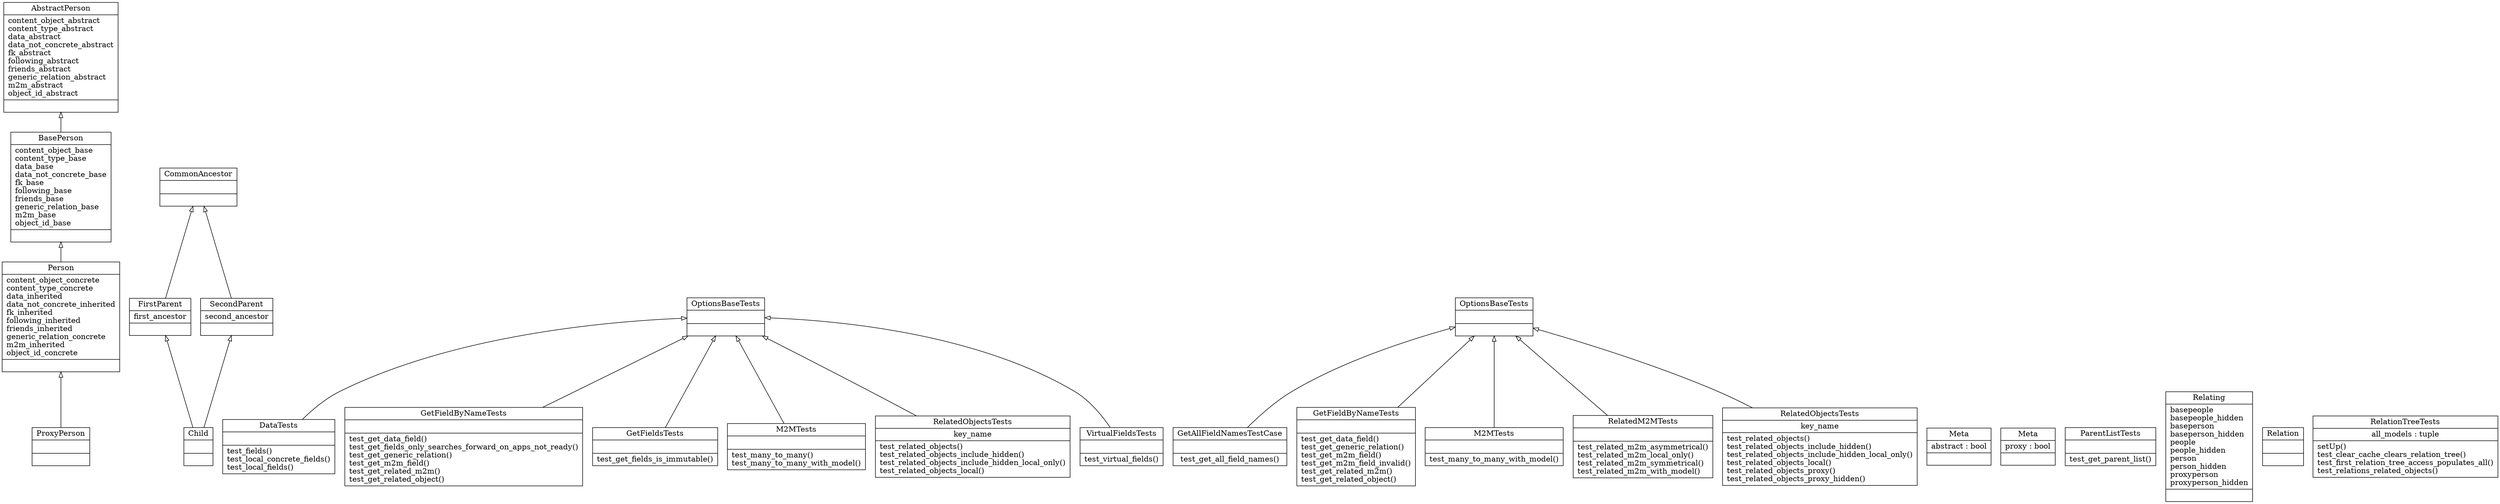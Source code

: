 digraph "classes_39" {
rankdir=BT
charset="utf-8"
"model_meta.models.AbstractPerson" [color="black", fontcolor="black", label=<{AbstractPerson|content_object_abstract<br ALIGN="LEFT"/>content_type_abstract<br ALIGN="LEFT"/>data_abstract<br ALIGN="LEFT"/>data_not_concrete_abstract<br ALIGN="LEFT"/>fk_abstract<br ALIGN="LEFT"/>following_abstract<br ALIGN="LEFT"/>friends_abstract<br ALIGN="LEFT"/>generic_relation_abstract<br ALIGN="LEFT"/>m2m_abstract<br ALIGN="LEFT"/>object_id_abstract<br ALIGN="LEFT"/>|}>, shape="record", style="solid"];
"model_meta.models.BasePerson" [color="black", fontcolor="black", label=<{BasePerson|content_object_base<br ALIGN="LEFT"/>content_type_base<br ALIGN="LEFT"/>data_base<br ALIGN="LEFT"/>data_not_concrete_base<br ALIGN="LEFT"/>fk_base<br ALIGN="LEFT"/>following_base<br ALIGN="LEFT"/>friends_base<br ALIGN="LEFT"/>generic_relation_base<br ALIGN="LEFT"/>m2m_base<br ALIGN="LEFT"/>object_id_base<br ALIGN="LEFT"/>|}>, shape="record", style="solid"];
"model_meta.models.Child" [color="black", fontcolor="black", label=<{Child|<br ALIGN="LEFT"/>|}>, shape="record", style="solid"];
"model_meta.models.CommonAncestor" [color="black", fontcolor="black", label=<{CommonAncestor|<br ALIGN="LEFT"/>|}>, shape="record", style="solid"];
"model_meta.tests.DataTests" [color="black", fontcolor="black", label=<{DataTests|<br ALIGN="LEFT"/>|test_fields()<br ALIGN="LEFT"/>test_local_concrete_fields()<br ALIGN="LEFT"/>test_local_fields()<br ALIGN="LEFT"/>}>, shape="record", style="solid"];
"model_meta.models.FirstParent" [color="black", fontcolor="black", label=<{FirstParent|first_ancestor<br ALIGN="LEFT"/>|}>, shape="record", style="solid"];
"model_meta.test_legacy.GetAllFieldNamesTestCase" [color="black", fontcolor="black", label=<{GetAllFieldNamesTestCase|<br ALIGN="LEFT"/>|test_get_all_field_names()<br ALIGN="LEFT"/>}>, shape="record", style="solid"];
"model_meta.tests.GetFieldByNameTests" [color="black", fontcolor="black", label=<{GetFieldByNameTests|<br ALIGN="LEFT"/>|test_get_data_field()<br ALIGN="LEFT"/>test_get_fields_only_searches_forward_on_apps_not_ready()<br ALIGN="LEFT"/>test_get_generic_relation()<br ALIGN="LEFT"/>test_get_m2m_field()<br ALIGN="LEFT"/>test_get_related_m2m()<br ALIGN="LEFT"/>test_get_related_object()<br ALIGN="LEFT"/>}>, shape="record", style="solid"];
"model_meta.test_legacy.GetFieldByNameTests" [color="black", fontcolor="black", label=<{GetFieldByNameTests|<br ALIGN="LEFT"/>|test_get_data_field()<br ALIGN="LEFT"/>test_get_generic_relation()<br ALIGN="LEFT"/>test_get_m2m_field()<br ALIGN="LEFT"/>test_get_m2m_field_invalid()<br ALIGN="LEFT"/>test_get_related_m2m()<br ALIGN="LEFT"/>test_get_related_object()<br ALIGN="LEFT"/>}>, shape="record", style="solid"];
"model_meta.tests.GetFieldsTests" [color="black", fontcolor="black", label=<{GetFieldsTests|<br ALIGN="LEFT"/>|test_get_fields_is_immutable()<br ALIGN="LEFT"/>}>, shape="record", style="solid"];
"model_meta.tests.M2MTests" [color="black", fontcolor="black", label=<{M2MTests|<br ALIGN="LEFT"/>|test_many_to_many()<br ALIGN="LEFT"/>test_many_to_many_with_model()<br ALIGN="LEFT"/>}>, shape="record", style="solid"];
"model_meta.test_legacy.M2MTests" [color="black", fontcolor="black", label=<{M2MTests|<br ALIGN="LEFT"/>|test_many_to_many_with_model()<br ALIGN="LEFT"/>}>, shape="record", style="solid"];
"model_meta.models.AbstractPerson.Meta" [color="black", fontcolor="black", label=<{Meta|abstract : bool<br ALIGN="LEFT"/>|}>, shape="record", style="solid"];
"model_meta.models.ProxyPerson.Meta" [color="black", fontcolor="black", label=<{Meta|proxy : bool<br ALIGN="LEFT"/>|}>, shape="record", style="solid"];
"model_meta.tests.OptionsBaseTests" [color="black", fontcolor="black", label=<{OptionsBaseTests|<br ALIGN="LEFT"/>|}>, shape="record", style="solid"];
"model_meta.test_legacy.OptionsBaseTests" [color="black", fontcolor="black", label=<{OptionsBaseTests|<br ALIGN="LEFT"/>|}>, shape="record", style="solid"];
"model_meta.tests.ParentListTests" [color="black", fontcolor="black", label=<{ParentListTests|<br ALIGN="LEFT"/>|test_get_parent_list()<br ALIGN="LEFT"/>}>, shape="record", style="solid"];
"model_meta.models.Person" [color="black", fontcolor="black", label=<{Person|content_object_concrete<br ALIGN="LEFT"/>content_type_concrete<br ALIGN="LEFT"/>data_inherited<br ALIGN="LEFT"/>data_not_concrete_inherited<br ALIGN="LEFT"/>fk_inherited<br ALIGN="LEFT"/>following_inherited<br ALIGN="LEFT"/>friends_inherited<br ALIGN="LEFT"/>generic_relation_concrete<br ALIGN="LEFT"/>m2m_inherited<br ALIGN="LEFT"/>object_id_concrete<br ALIGN="LEFT"/>|}>, shape="record", style="solid"];
"model_meta.models.ProxyPerson" [color="black", fontcolor="black", label=<{ProxyPerson|<br ALIGN="LEFT"/>|}>, shape="record", style="solid"];
"model_meta.test_legacy.RelatedM2MTests" [color="black", fontcolor="black", label=<{RelatedM2MTests|<br ALIGN="LEFT"/>|test_related_m2m_asymmetrical()<br ALIGN="LEFT"/>test_related_m2m_local_only()<br ALIGN="LEFT"/>test_related_m2m_symmetrical()<br ALIGN="LEFT"/>test_related_m2m_with_model()<br ALIGN="LEFT"/>}>, shape="record", style="solid"];
"model_meta.tests.RelatedObjectsTests" [color="black", fontcolor="black", label=<{RelatedObjectsTests|key_name<br ALIGN="LEFT"/>|test_related_objects()<br ALIGN="LEFT"/>test_related_objects_include_hidden()<br ALIGN="LEFT"/>test_related_objects_include_hidden_local_only()<br ALIGN="LEFT"/>test_related_objects_local()<br ALIGN="LEFT"/>}>, shape="record", style="solid"];
"model_meta.test_legacy.RelatedObjectsTests" [color="black", fontcolor="black", label=<{RelatedObjectsTests|key_name<br ALIGN="LEFT"/>|test_related_objects()<br ALIGN="LEFT"/>test_related_objects_include_hidden()<br ALIGN="LEFT"/>test_related_objects_include_hidden_local_only()<br ALIGN="LEFT"/>test_related_objects_local()<br ALIGN="LEFT"/>test_related_objects_proxy()<br ALIGN="LEFT"/>test_related_objects_proxy_hidden()<br ALIGN="LEFT"/>}>, shape="record", style="solid"];
"model_meta.models.Relating" [color="black", fontcolor="black", label=<{Relating|basepeople<br ALIGN="LEFT"/>basepeople_hidden<br ALIGN="LEFT"/>baseperson<br ALIGN="LEFT"/>baseperson_hidden<br ALIGN="LEFT"/>people<br ALIGN="LEFT"/>people_hidden<br ALIGN="LEFT"/>person<br ALIGN="LEFT"/>person_hidden<br ALIGN="LEFT"/>proxyperson<br ALIGN="LEFT"/>proxyperson_hidden<br ALIGN="LEFT"/>|}>, shape="record", style="solid"];
"model_meta.models.Relation" [color="black", fontcolor="black", label=<{Relation|<br ALIGN="LEFT"/>|}>, shape="record", style="solid"];
"model_meta.tests.RelationTreeTests" [color="black", fontcolor="black", label=<{RelationTreeTests|all_models : tuple<br ALIGN="LEFT"/>|setUp()<br ALIGN="LEFT"/>test_clear_cache_clears_relation_tree()<br ALIGN="LEFT"/>test_first_relation_tree_access_populates_all()<br ALIGN="LEFT"/>test_relations_related_objects()<br ALIGN="LEFT"/>}>, shape="record", style="solid"];
"model_meta.models.SecondParent" [color="black", fontcolor="black", label=<{SecondParent|second_ancestor<br ALIGN="LEFT"/>|}>, shape="record", style="solid"];
"model_meta.tests.VirtualFieldsTests" [color="black", fontcolor="black", label=<{VirtualFieldsTests|<br ALIGN="LEFT"/>|test_virtual_fields()<br ALIGN="LEFT"/>}>, shape="record", style="solid"];
"model_meta.models.BasePerson" -> "model_meta.models.AbstractPerson" [arrowhead="empty", arrowtail="none"];
"model_meta.models.Child" -> "model_meta.models.FirstParent" [arrowhead="empty", arrowtail="none"];
"model_meta.models.Child" -> "model_meta.models.SecondParent" [arrowhead="empty", arrowtail="none"];
"model_meta.models.FirstParent" -> "model_meta.models.CommonAncestor" [arrowhead="empty", arrowtail="none"];
"model_meta.models.Person" -> "model_meta.models.BasePerson" [arrowhead="empty", arrowtail="none"];
"model_meta.models.ProxyPerson" -> "model_meta.models.Person" [arrowhead="empty", arrowtail="none"];
"model_meta.models.SecondParent" -> "model_meta.models.CommonAncestor" [arrowhead="empty", arrowtail="none"];
"model_meta.test_legacy.GetAllFieldNamesTestCase" -> "model_meta.test_legacy.OptionsBaseTests" [arrowhead="empty", arrowtail="none"];
"model_meta.test_legacy.GetFieldByNameTests" -> "model_meta.test_legacy.OptionsBaseTests" [arrowhead="empty", arrowtail="none"];
"model_meta.test_legacy.M2MTests" -> "model_meta.test_legacy.OptionsBaseTests" [arrowhead="empty", arrowtail="none"];
"model_meta.test_legacy.RelatedM2MTests" -> "model_meta.test_legacy.OptionsBaseTests" [arrowhead="empty", arrowtail="none"];
"model_meta.test_legacy.RelatedObjectsTests" -> "model_meta.test_legacy.OptionsBaseTests" [arrowhead="empty", arrowtail="none"];
"model_meta.tests.DataTests" -> "model_meta.tests.OptionsBaseTests" [arrowhead="empty", arrowtail="none"];
"model_meta.tests.GetFieldByNameTests" -> "model_meta.tests.OptionsBaseTests" [arrowhead="empty", arrowtail="none"];
"model_meta.tests.GetFieldsTests" -> "model_meta.tests.OptionsBaseTests" [arrowhead="empty", arrowtail="none"];
"model_meta.tests.M2MTests" -> "model_meta.tests.OptionsBaseTests" [arrowhead="empty", arrowtail="none"];
"model_meta.tests.RelatedObjectsTests" -> "model_meta.tests.OptionsBaseTests" [arrowhead="empty", arrowtail="none"];
"model_meta.tests.VirtualFieldsTests" -> "model_meta.tests.OptionsBaseTests" [arrowhead="empty", arrowtail="none"];
}
